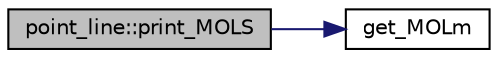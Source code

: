 digraph "point_line::print_MOLS"
{
  edge [fontname="Helvetica",fontsize="10",labelfontname="Helvetica",labelfontsize="10"];
  node [fontname="Helvetica",fontsize="10",shape=record];
  rankdir="LR";
  Node165 [label="point_line::print_MOLS",height=0.2,width=0.4,color="black", fillcolor="grey75", style="filled", fontcolor="black"];
  Node165 -> Node166 [color="midnightblue",fontsize="10",style="solid",fontname="Helvetica"];
  Node166 [label="get_MOLm",height=0.2,width=0.4,color="black", fillcolor="white", style="filled",URL="$d0/d75/point__line_8_c.html#aaf6bc7deaefcdf4e19bbe121012735f9"];
}
